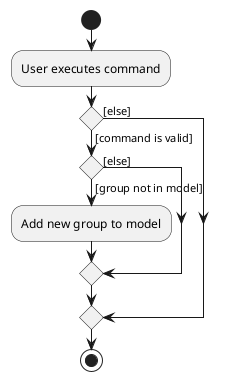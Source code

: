 @startuml
start
:User executes command;

if () then ([command is valid])
    if () then ([group not in model])
        :Add new group to model;
    else ([else])
    endif

else([else])
endif
stop
@enduml